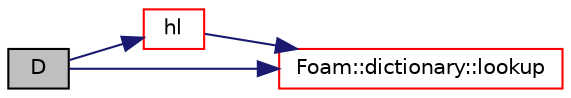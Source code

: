 digraph "D"
{
  bgcolor="transparent";
  edge [fontname="Helvetica",fontsize="10",labelfontname="Helvetica",labelfontsize="10"];
  node [fontname="Helvetica",fontsize="10",shape=record];
  rankdir="LR";
  Node1527 [label="D",height=0.2,width=0.4,color="black", fillcolor="grey75", style="filled", fontcolor="black"];
  Node1527 -> Node1528 [color="midnightblue",fontsize="10",style="solid",fontname="Helvetica"];
  Node1528 [label="hl",height=0.2,width=0.4,color="red",URL="$a30129.html#a94c984850eb7e3145a9e0f93e12f8a9a",tooltip="Return latent heat [J/kg]. "];
  Node1528 -> Node1529 [color="midnightblue",fontsize="10",style="solid",fontname="Helvetica"];
  Node1529 [label="Foam::dictionary::lookup",height=0.2,width=0.4,color="red",URL="$a27129.html#a6a0727fa523e48977e27348663def509",tooltip="Find and return an entry data stream. "];
  Node1527 -> Node1529 [color="midnightblue",fontsize="10",style="solid",fontname="Helvetica"];
}
